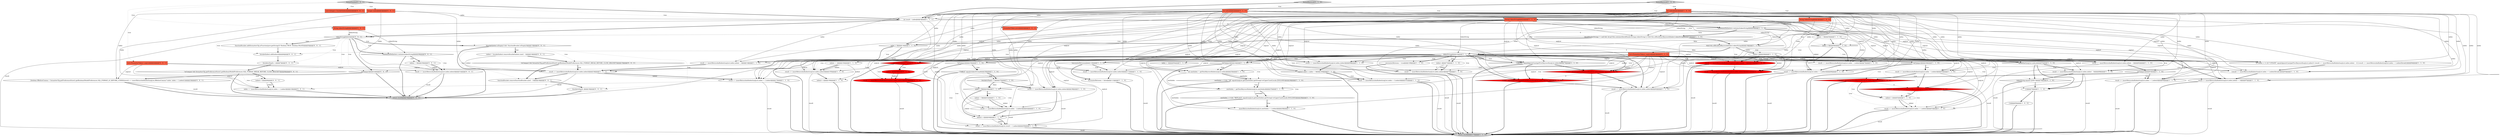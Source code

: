 digraph {
42 [style = filled, label = "!isCompact@@@35@@@['1', '1', '0']", fillcolor = white, shape = diamond image = "AAA0AAABBB1BBB"];
64 [style = filled, label = "result += insertReturnAndIndent(argList,index,indent)@@@111@@@['1', '1', '0']", fillcolor = white, shape = ellipse image = "AAA0AAABBB1BBB"];
14 [style = filled, label = "SQLUtils.isBlockEndKeyword(dialect,tokenString)@@@19@@@['1', '1', '0']", fillcolor = white, shape = diamond image = "AAA0AAABBB1BBB"];
73 [style = filled, label = "tokenString.equals(\"JOIN\")@@@70@@@['0', '1', '0']", fillcolor = white, shape = diamond image = "AAA0AAABBB2BBB"];
97 [style = filled, label = "return result@@@34@@@['0', '0', '1']", fillcolor = lightgray, shape = ellipse image = "AAA0AAABBB3BBB"];
61 [style = filled, label = "bracketsDepth > 0@@@37@@@['1', '1', '0']", fillcolor = white, shape = diamond image = "AAA0AAABBB1BBB"];
41 [style = filled, label = "result += insertReturnAndIndent(argList,index,indent - 1)@@@21@@@['1', '0', '0']", fillcolor = red, shape = ellipse image = "AAA1AAABBB1BBB"];
45 [style = filled, label = "result += insertReturnAndIndent(argList,index,indent)@@@99@@@['1', '1', '0']", fillcolor = white, shape = ellipse image = "AAA0AAABBB1BBB"];
0 [style = filled, label = "result += insertReturnAndIndent(argList,index,indent)@@@105@@@['1', '1', '0']", fillcolor = white, shape = ellipse image = "AAA0AAABBB1BBB"];
38 [style = filled, label = "statementDelimiters.contains(tokenString)@@@4@@@['1', '1', '0']", fillcolor = white, shape = diamond image = "AAA0AAABBB1BBB"];
17 [style = filled, label = "formatKeyword['1', '0', '0']", fillcolor = lightgray, shape = diamond image = "AAA0AAABBB1BBB"];
63 [style = filled, label = "{if (index > 1) {if (\"UPDATE\".equalsIgnoreCase(getPrevKeyword(argList,index))) {result += insertReturnAndIndent(argList,index,indent - 1)}}result += insertReturnAndIndent(argList,index + 1,indent)break}@@@84@@@['1', '1', '0']", fillcolor = white, shape = ellipse image = "AAA0AAABBB1BBB"];
16 [style = filled, label = "int nextIndex = getNextKeywordIndex(argList,index)@@@25@@@['1', '1', '0']", fillcolor = white, shape = ellipse image = "AAA0AAABBB1BBB"];
35 [style = filled, label = "result += insertReturnAndIndent(argList,index,indent)@@@82@@@['1', '1', '0']", fillcolor = white, shape = ellipse image = "AAA0AAABBB1BBB"];
95 [style = filled, label = "index += insertReturnAndIndent(argList,index + 1,indent)@@@10@@@['0', '0', '1']", fillcolor = white, shape = ellipse image = "AAA0AAABBB3BBB"];
20 [style = filled, label = "result += insertReturnAndIndent(argList,index,indent)@@@38@@@['1', '1', '0']", fillcolor = white, shape = ellipse image = "AAA0AAABBB1BBB"];
27 [style = filled, label = "int index@@@2@@@['1', '0', '0']", fillcolor = tomato, shape = box image = "AAA0AAABBB1BBB"];
49 [style = filled, label = "encounterBetween = false@@@113@@@['1', '1', '0']", fillcolor = white, shape = ellipse image = "AAA0AAABBB1BBB"];
99 [style = filled, label = "statementDelimiters.contains(tokenString)@@@29@@@['0', '0', '1']", fillcolor = white, shape = diamond image = "AAA0AAABBB3BBB"];
37 [style = filled, label = "indent++@@@52@@@['1', '1', '0']", fillcolor = white, shape = ellipse image = "AAA0AAABBB1BBB"];
54 [style = filled, label = "result += insertReturnAndIndent(argList,index + 1,indent)@@@53@@@['1', '1', '0']", fillcolor = white, shape = ellipse image = "AAA0AAABBB1BBB"];
2 [style = filled, label = "String tokenString@@@2@@@['1', '0', '0']", fillcolor = tomato, shape = box image = "AAA0AAABBB1BBB"];
9 [style = filled, label = "index > 0@@@40@@@['1', '1', '0']", fillcolor = white, shape = diamond image = "AAA0AAABBB1BBB"];
22 [style = filled, label = "result += insertReturnAndIndent(argList,index,indent)@@@16@@@['1', '1', '1']", fillcolor = white, shape = ellipse image = "AAA0AAABBB1BBB"];
50 [style = filled, label = "encounterBetween = true@@@108@@@['1', '1', '0']", fillcolor = white, shape = ellipse image = "AAA0AAABBB1BBB"];
51 [style = filled, label = "indent--@@@20@@@['1', '1', '0']", fillcolor = white, shape = ellipse image = "AAA0AAABBB1BBB"];
55 [style = filled, label = "!encounterBetween@@@110@@@['1', '1', '0']", fillcolor = white, shape = diamond image = "AAA0AAABBB1BBB"];
8 [style = filled, label = "result += insertReturnAndIndent(argList,index - 1,indent)@@@50@@@['1', '1', '0']", fillcolor = white, shape = ellipse image = "AAA0AAABBB1BBB"];
81 [style = filled, label = "!isCompact@@@22@@@['0', '0', '1']", fillcolor = white, shape = diamond image = "AAA0AAABBB3BBB"];
29 [style = filled, label = "String tokenString@@@2@@@['1', '1', '0']", fillcolor = tomato, shape = box image = "AAA0AAABBB1BBB"];
56 [style = filled, label = "tokenString@@@23@@@['1', '1', '0']", fillcolor = white, shape = diamond image = "AAA0AAABBB1BBB"];
92 [style = filled, label = "indent = 0@@@30@@@['0', '0', '1']", fillcolor = white, shape = ellipse image = "AAA0AAABBB3BBB"];
11 [style = filled, label = "\"CREATE\".equalsIgnoreCase(getPrevKeyword(argList,index))@@@76@@@['1', '1', '0']", fillcolor = white, shape = diamond image = "AAA0AAABBB1BBB"];
93 [style = filled, label = "Integer index@@@2@@@['0', '0', '1']", fillcolor = tomato, shape = box image = "AAA0AAABBB3BBB"];
26 [style = filled, label = "result += insertReturnAndIndent(argList,result + 1,indent)@@@45@@@['1', '1', '0']", fillcolor = white, shape = ellipse image = "AAA0AAABBB1BBB"];
59 [style = filled, label = "result += insertReturnAndIndent(argList,index - 1,indent)@@@7@@@['1', '1', '0']", fillcolor = white, shape = ellipse image = "AAA0AAABBB1BBB"];
33 [style = filled, label = "index > 0@@@6@@@['1', '1', '0']", fillcolor = white, shape = diamond image = "AAA0AAABBB1BBB"];
28 [style = filled, label = "result += insertReturnAndIndent(argList,index + 3,indent)@@@101@@@['1', '1', '0']", fillcolor = white, shape = ellipse image = "AAA0AAABBB1BBB"];
36 [style = filled, label = "argList.size() < index + 3@@@100@@@['1', '1', '0']", fillcolor = white, shape = diamond image = "AAA0AAABBB1BBB"];
87 [style = filled, label = "bracketsDepth--@@@19@@@['0', '0', '1']", fillcolor = white, shape = ellipse image = "AAA0AAABBB3BBB"];
47 [style = filled, label = "result += insertReturnAndIndent(argList,index,indent)@@@74@@@['1', '1', '0']", fillcolor = white, shape = ellipse image = "AAA0AAABBB1BBB"];
13 [style = filled, label = "result += insertReturnAndIndent(argList,index + 1,indent)@@@64@@@['1', '1', '0']", fillcolor = white, shape = ellipse image = "AAA0AAABBB1BBB"];
39 [style = filled, label = "indent -= 2@@@104@@@['1', '1', '0']", fillcolor = white, shape = ellipse image = "AAA0AAABBB1BBB"];
18 [style = filled, label = "{result += insertReturnAndIndent(argList,index + 1,indent)break}@@@93@@@['1', '1', '0']", fillcolor = white, shape = ellipse image = "AAA0AAABBB1BBB"];
57 [style = filled, label = "nextIndex > 0 && \"OR\".equals(argList.get(nextIndex).getString().toUpperCase(Locale.ENGLISH))@@@26@@@['1', '1', '0']", fillcolor = white, shape = diamond image = "AAA0AAABBB1BBB"];
30 [style = filled, label = "result += insertReturnAndIndent(argList,index,indent - 1)@@@68@@@['1', '1', '0']", fillcolor = white, shape = ellipse image = "AAA0AAABBB1BBB"];
46 [style = filled, label = "result += insertReturnAndIndent(argList,index,indent - 1)@@@14@@@['1', '1', '0']", fillcolor = white, shape = ellipse image = "AAA0AAABBB1BBB"];
58 [style = filled, label = "!\"WHEN\".equals(getNextKeyword(argList,index))@@@51@@@['1', '0', '0']", fillcolor = red, shape = diamond image = "AAA1AAABBB1BBB"];
25 [style = filled, label = "indent--@@@73@@@['1', '1', '0']", fillcolor = white, shape = ellipse image = "AAA0AAABBB1BBB"];
70 [style = filled, label = "\"CASE\".equalsIgnoreCase(getPrevKeyword(argList,index))@@@79@@@['0', '1', '0']", fillcolor = red, shape = diamond image = "AAA1AAABBB2BBB"];
83 [style = filled, label = "List<Integer> bracketIndent@@@2@@@['0', '0', '1']", fillcolor = tomato, shape = box image = "AAA0AAABBB3BBB"];
89 [style = filled, label = "!bracketIndent.isEmpty() && !functionBracket.isEmpty()@@@13@@@['0', '0', '1']", fillcolor = white, shape = diamond image = "AAA0AAABBB3BBB"];
53 [style = filled, label = "int result = index@@@3@@@['1', '1', '1']", fillcolor = white, shape = ellipse image = "AAA0AAABBB1BBB"];
62 [style = filled, label = "!isCompact@@@24@@@['1', '1', '0']", fillcolor = white, shape = diamond image = "AAA0AAABBB1BBB"];
79 [style = filled, label = "bracketIndent.add(indent)@@@6@@@['0', '0', '1']", fillcolor = white, shape = ellipse image = "AAA0AAABBB3BBB"];
44 [style = filled, label = "result += insertReturnAndIndent(argList,index - 1,indent)@@@42@@@['1', '1', '0']", fillcolor = white, shape = ellipse image = "AAA0AAABBB1BBB"];
31 [style = filled, label = "indent = 0@@@41@@@['1', '1', '0']", fillcolor = white, shape = ellipse image = "AAA0AAABBB1BBB"];
40 [style = filled, label = "return result@@@117@@@['1', '1', '0']", fillcolor = lightgray, shape = ellipse image = "AAA0AAABBB1BBB"];
65 [style = filled, label = "\"CASE\".equals(getPrevKeyword(argList,index))@@@74@@@['1', '0', '0']", fillcolor = red, shape = diamond image = "AAA1AAABBB1BBB"];
86 [style = filled, label = "{boolean lfBeforeComma = formatterCfg.getPreferenceStore().getBoolean(ModelPreferences.SQL_FORMAT_LF_BEFORE_COMMA)result += insertReturnAndIndent(argList,lfBeforeComma? index: index + 1,indent)}@@@23@@@['0', '0', '1']", fillcolor = white, shape = ellipse image = "AAA0AAABBB3BBB"];
15 [style = filled, label = "indent++@@@44@@@['1', '1', '0']", fillcolor = white, shape = ellipse image = "AAA0AAABBB1BBB"];
68 [style = filled, label = "formatKeyword['0', '1', '0']", fillcolor = lightgray, shape = diamond image = "AAA0AAABBB2BBB"];
84 [style = filled, label = "tokenString@@@4@@@['0', '0', '1']", fillcolor = white, shape = diamond image = "AAA0AAABBB3BBB"];
77 [style = filled, label = "String tokenString@@@2@@@['0', '0', '1']", fillcolor = tomato, shape = box image = "AAA0AAABBB3BBB"];
69 [style = filled, label = "int index@@@2@@@['0', '1', '0']", fillcolor = tomato, shape = box image = "AAA0AAABBB2BBB"];
3 [style = filled, label = "indent = 0@@@5@@@['1', '1', '0']", fillcolor = white, shape = ellipse image = "AAA0AAABBB1BBB"];
5 [style = filled, label = "result += insertReturnAndIndent(argList,index,indent + 1)@@@97@@@['1', '1', '0']", fillcolor = white, shape = ellipse image = "AAA0AAABBB1BBB"];
71 [style = filled, label = "List<FormatterToken> argList@@@2@@@['0', '1', '0']", fillcolor = tomato, shape = box image = "AAA0AAABBB2BBB"];
94 [style = filled, label = "!isCompact && formatterCfg.getPreferenceStore().getBoolean(ModelPreferences.SQL_FORMAT_BREAK_BEFORE_CLOSE_BRACKET)@@@8@@@['0', '0', '1']", fillcolor = white, shape = diamond image = "AAA0AAABBB3BBB"];
78 [style = filled, label = "indent++@@@9@@@['0', '0', '1']", fillcolor = white, shape = ellipse image = "AAA0AAABBB3BBB"];
96 [style = filled, label = "FormatterToken prev@@@2@@@['0', '0', '1']", fillcolor = tomato, shape = box image = "AAA0AAABBB3BBB"];
72 [style = filled, label = "indent--@@@58@@@['0', '1', '0']", fillcolor = red, shape = ellipse image = "AAA1AAABBB2BBB"];
6 [style = filled, label = "!isCompact@@@63@@@['1', '1', '0']", fillcolor = white, shape = diamond image = "AAA0AAABBB1BBB"];
21 [style = filled, label = "{}@@@65@@@['1', '0', '0']", fillcolor = white, shape = ellipse image = "AAA0AAABBB1BBB"];
43 [style = filled, label = "result += insertReturnAndIndent(argList,index,indent - 1)@@@62@@@['1', '1', '0']", fillcolor = white, shape = ellipse image = "AAA0AAABBB1BBB"];
1 [style = filled, label = "indent++@@@106@@@['1', '1', '0']", fillcolor = white, shape = ellipse image = "AAA0AAABBB1BBB"];
52 [style = filled, label = "nextIndex = getNextKeywordIndex(argList,nextIndex)@@@27@@@['1', '1', '0']", fillcolor = white, shape = ellipse image = "AAA0AAABBB1BBB"];
75 [style = filled, label = "result += insertReturnAndIndent(argList,index,indent)@@@21@@@['0', '1', '0']", fillcolor = red, shape = ellipse image = "AAA1AAABBB2BBB"];
85 [style = filled, label = "functionBracket.remove(functionBracket.size() - 1)@@@18@@@['0', '0', '1']", fillcolor = white, shape = ellipse image = "AAA0AAABBB3BBB"];
76 [style = filled, label = "result += insertReturnAndIndent(argList,index,indent)@@@31@@@['0', '0', '1']", fillcolor = white, shape = ellipse image = "AAA0AAABBB3BBB"];
67 [style = filled, label = "\"WHEN\".equalsIgnoreCase(getNextKeyword(argList,index))@@@51@@@['0', '1', '0']", fillcolor = red, shape = diamond image = "AAA1AAABBB2BBB"];
91 [style = filled, label = "indent = bracketIndent.remove(bracketIndent.size() - 1)@@@14@@@['0', '0', '1']", fillcolor = white, shape = ellipse image = "AAA0AAABBB3BBB"];
80 [style = filled, label = "List<FormatterToken> argList@@@2@@@['0', '0', '1']", fillcolor = tomato, shape = box image = "AAA0AAABBB3BBB"];
10 [style = filled, label = "index > 1@@@85@@@['1', '1', '0']", fillcolor = white, shape = diamond image = "AAA0AAABBB1BBB"];
23 [style = filled, label = "!\"TABLE\".equals(tokenString)@@@36@@@['1', '1', '0']", fillcolor = white, shape = diamond image = "AAA0AAABBB1BBB"];
12 [style = filled, label = "blockHeaderStrings != null && ArrayUtils.contains(blockHeaderStrings,tokenString) || SQLUtils.isBlockStartKeyword(dialect,tokenString)@@@12@@@['1', '1', '0']", fillcolor = white, shape = diamond image = "AAA0AAABBB1BBB"];
19 [style = filled, label = "result += insertReturnAndIndent(argList,index + 1,indent)@@@17@@@['1', '1', '0']", fillcolor = white, shape = ellipse image = "AAA0AAABBB1BBB"];
7 [style = filled, label = "isJoinStart(argList,index)@@@67@@@['1', '1', '0']", fillcolor = white, shape = diamond image = "AAA0AAABBB1BBB"];
4 [style = filled, label = "insertReturnAndIndent(argList,nextIndex + 1,indent)@@@29@@@['1', '1', '0']", fillcolor = white, shape = ellipse image = "AAA0AAABBB1BBB"];
48 [style = filled, label = "index > 0@@@13@@@['1', '1', '0']", fillcolor = white, shape = diamond image = "AAA0AAABBB1BBB"];
82 [style = filled, label = "functionBracket.add(formatterCfg.isFunction(prev.getString())? Boolean.TRUE: Boolean.FALSE)@@@5@@@['0', '0', '1']", fillcolor = white, shape = ellipse image = "AAA0AAABBB3BBB"];
98 [style = filled, label = "!isCompact && formatterCfg.getPreferenceStore().getBoolean(ModelPreferences.SQL_FORMAT_BREAK_BEFORE_CLOSE_BRACKET)@@@15@@@['0', '0', '1']", fillcolor = white, shape = diamond image = "AAA0AAABBB3BBB"];
74 [style = filled, label = "!isCompact@@@57@@@['0', '1', '0']", fillcolor = red, shape = diamond image = "AAA1AAABBB2BBB"];
32 [style = filled, label = "{}@@@70@@@['1', '1', '0']", fillcolor = white, shape = ellipse image = "AAA0AAABBB1BBB"];
88 [style = filled, label = "bracketsDepth++@@@7@@@['0', '0', '1']", fillcolor = white, shape = ellipse image = "AAA0AAABBB3BBB"];
60 [style = filled, label = "result += insertReturnAndIndent(argList,index + 1,indent)@@@9@@@['1', '1', '0']", fillcolor = white, shape = ellipse image = "AAA0AAABBB1BBB"];
24 [style = filled, label = "nextIndex > 0 && \"REPLACE\".equals(argList.get(nextIndex).getString().toUpperCase(Locale.ENGLISH))@@@28@@@['1', '1', '0']", fillcolor = white, shape = diamond image = "AAA0AAABBB1BBB"];
66 [style = filled, label = "result += insertReturnAndIndent(argList,index,indent)@@@59@@@['0', '1', '0']", fillcolor = red, shape = ellipse image = "AAA1AAABBB2BBB"];
34 [style = filled, label = "!isCompact@@@49@@@['1', '1', '0']", fillcolor = white, shape = diamond image = "AAA0AAABBB1BBB"];
90 [style = filled, label = "formatSymbol['0', '0', '1']", fillcolor = lightgray, shape = diamond image = "AAA0AAABBB3BBB"];
71->47 [style = solid, label="argList"];
42->23 [style = bold, label=""];
56->34 [style = bold, label=""];
7->30 [style = bold, label=""];
29->20 [style = solid, label="argList"];
92->76 [style = solid, label="indent"];
56->65 [style = dotted, label="true"];
69->46 [style = solid, label="index"];
44->15 [style = bold, label=""];
26->40 [style = bold, label=""];
56->43 [style = dotted, label="true"];
67->37 [style = dotted, label="true"];
61->9 [style = dotted, label="false"];
99->97 [style = bold, label=""];
52->24 [style = bold, label=""];
27->59 [style = solid, label="index"];
2->56 [style = solid, label="tokenString"];
27->45 [style = solid, label="index"];
62->40 [style = bold, label=""];
53->38 [style = bold, label=""];
56->70 [style = bold, label=""];
39->1 [style = solid, label="indent"];
27->44 [style = solid, label="index"];
19->95 [style = dashed, label="0"];
17->27 [style = dotted, label="true"];
69->19 [style = solid, label="index"];
72->66 [style = solid, label="indent"];
56->43 [style = bold, label=""];
69->67 [style = solid, label="index"];
56->5 [style = dotted, label="true"];
94->97 [style = bold, label=""];
71->45 [style = solid, label="argList"];
56->70 [style = dotted, label="true"];
9->31 [style = dotted, label="true"];
94->78 [style = dotted, label="true"];
12->48 [style = bold, label=""];
34->8 [style = bold, label=""];
14->56 [style = bold, label=""];
56->47 [style = dotted, label="true"];
42->40 [style = bold, label=""];
35->40 [style = bold, label=""];
58->37 [style = dotted, label="true"];
12->19 [style = dotted, label="true"];
15->26 [style = solid, label="indent"];
47->40 [style = solid, label="result"];
56->18 [style = bold, label=""];
45->40 [style = solid, label="result"];
89->91 [style = dotted, label="true"];
89->87 [style = dotted, label="true"];
69->0 [style = solid, label="index"];
56->50 [style = dotted, label="true"];
67->40 [style = bold, label=""];
94->95 [style = dotted, label="true"];
69->20 [style = solid, label="index"];
9->31 [style = bold, label=""];
98->22 [style = bold, label=""];
58->37 [style = bold, label=""];
56->5 [style = bold, label=""];
31->15 [style = solid, label="indent"];
68->53 [style = bold, label=""];
38->3 [style = bold, label=""];
95->97 [style = bold, label=""];
48->46 [style = bold, label=""];
9->44 [style = dotted, label="true"];
62->16 [style = bold, label=""];
3->59 [style = solid, label="indent"];
22->85 [style = bold, label=""];
74->72 [style = dotted, label="true"];
69->16 [style = solid, label="index"];
31->44 [style = bold, label=""];
90->93 [style = dotted, label="true"];
0->1 [style = bold, label=""];
14->75 [style = dotted, label="true"];
99->76 [style = dotted, label="true"];
0->40 [style = solid, label="result"];
19->40 [style = solid, label="result"];
8->40 [style = solid, label="result"];
25->47 [style = solid, label="indent"];
80->76 [style = solid, label="argList"];
19->40 [style = bold, label=""];
5->40 [style = bold, label=""];
87->97 [style = bold, label=""];
71->28 [style = solid, label="argList"];
4->40 [style = bold, label=""];
5->40 [style = solid, label="result"];
56->7 [style = dotted, label="true"];
8->58 [style = bold, label=""];
33->60 [style = bold, label=""];
27->63 [style = solid, label="index"];
66->40 [style = solid, label="result"];
84->82 [style = bold, label=""];
61->9 [style = bold, label=""];
62->16 [style = dotted, label="true"];
86->97 [style = bold, label=""];
56->42 [style = bold, label=""];
29->13 [style = solid, label="argList"];
57->52 [style = bold, label=""];
24->4 [style = bold, label=""];
23->26 [style = dotted, label="true"];
69->66 [style = solid, label="index"];
44->26 [style = solid, label="result"];
18->5 [style = bold, label=""];
80->22 [style = solid, label="argList"];
99->92 [style = bold, label=""];
27->47 [style = solid, label="index"];
29->35 [style = solid, label="argList"];
2->12 [style = solid, label="tokenString"];
27->0 [style = solid, label="index"];
84->88 [style = dotted, label="true"];
74->72 [style = bold, label=""];
62->57 [style = dotted, label="true"];
55->49 [style = bold, label=""];
27->11 [style = solid, label="index"];
57->52 [style = dotted, label="true"];
24->4 [style = dotted, label="true"];
38->12 [style = bold, label=""];
29->11 [style = solid, label="argList"];
68->69 [style = dotted, label="true"];
29->5 [style = solid, label="argList"];
84->99 [style = bold, label=""];
68->71 [style = dotted, label="true"];
14->51 [style = dotted, label="true"];
74->40 [style = bold, label=""];
84->89 [style = bold, label=""];
84->94 [style = dotted, label="true"];
56->11 [style = dotted, label="true"];
56->74 [style = dotted, label="true"];
91->98 [style = bold, label=""];
68->29 [style = dotted, label="true"];
70->35 [style = bold, label=""];
55->64 [style = bold, label=""];
49->40 [style = bold, label=""];
20->15 [style = bold, label=""];
7->73 [style = bold, label=""];
38->33 [style = dotted, label="true"];
84->82 [style = dotted, label="true"];
99->92 [style = dotted, label="true"];
29->43 [style = solid, label="argList"];
91->22 [style = solid, label="indent"];
2->14 [style = solid, label="tokenString"];
90->53 [style = bold, label=""];
59->60 [style = bold, label=""];
57->40 [style = bold, label=""];
71->75 [style = solid, label="argList"];
71->66 [style = solid, label="argList"];
58->54 [style = dotted, label="true"];
71->19 [style = solid, label="argList"];
77->84 [style = solid, label="tokenString"];
3->33 [style = bold, label=""];
90->83 [style = dotted, label="true"];
52->24 [style = solid, label="nextIndex"];
75->40 [style = solid, label="result"];
8->67 [style = bold, label=""];
56->50 [style = bold, label=""];
84->99 [style = dotted, label="true"];
93->76 [style = solid, label="index"];
14->56 [style = dotted, label="false"];
70->40 [style = bold, label=""];
56->40 [style = bold, label=""];
23->61 [style = dotted, label="true"];
27->5 [style = solid, label="index"];
65->40 [style = bold, label=""];
84->81 [style = dotted, label="true"];
38->12 [style = dotted, label="false"];
11->65 [style = bold, label=""];
34->40 [style = bold, label=""];
94->78 [style = bold, label=""];
22->19 [style = bold, label=""];
27->20 [style = solid, label="index"];
71->16 [style = solid, label="argList"];
45->36 [style = bold, label=""];
71->67 [style = solid, label="argList"];
71->13 [style = solid, label="argList"];
29->65 [style = solid, label="argList"];
93->22 [style = solid, label="index"];
29->19 [style = solid, label="argList"];
26->40 [style = solid, label="result"];
56->45 [style = bold, label=""];
51->41 [style = solid, label="indent"];
56->73 [style = dotted, label="true"];
32->40 [style = bold, label=""];
53->26 [style = solid, label="result"];
28->40 [style = solid, label="result"];
56->39 [style = bold, label=""];
29->28 [style = solid, label="argList"];
17->29 [style = dotted, label="true"];
56->45 [style = dotted, label="true"];
12->14 [style = dotted, label="false"];
56->32 [style = dotted, label="true"];
71->11 [style = solid, label="argList"];
92->76 [style = bold, label=""];
27->18 [style = solid, label="index"];
76->97 [style = bold, label=""];
32->21 [style = bold, label=""];
86->97 [style = solid, label="result"];
27->30 [style = solid, label="index"];
29->63 [style = solid, label="argList"];
14->51 [style = bold, label=""];
48->22 [style = bold, label=""];
34->58 [style = dotted, label="true"];
71->52 [style = solid, label="argList"];
11->40 [style = bold, label=""];
27->28 [style = solid, label="index"];
29->18 [style = solid, label="argList"];
71->5 [style = solid, label="argList"];
29->96 [style = dashed, label="0"];
27->60 [style = solid, label="index"];
27->64 [style = solid, label="index"];
38->3 [style = dotted, label="true"];
71->59 [style = solid, label="argList"];
39->0 [style = bold, label=""];
6->40 [style = bold, label=""];
82->79 [style = bold, label=""];
21->40 [style = bold, label=""];
69->45 [style = solid, label="index"];
69->9 [style = solid, label="index"];
71->46 [style = solid, label="argList"];
3->60 [style = solid, label="indent"];
84->81 [style = bold, label=""];
67->54 [style = dotted, label="true"];
69->5 [style = solid, label="index"];
7->32 [style = bold, label=""];
56->35 [style = dotted, label="true"];
56->42 [style = dotted, label="true"];
41->40 [style = solid, label="result"];
29->54 [style = solid, label="argList"];
90->96 [style = dotted, label="true"];
14->41 [style = dotted, label="true"];
53->40 [style = solid, label="result"];
17->53 [style = bold, label=""];
57->24 [style = dotted, label="true"];
81->97 [style = bold, label=""];
69->13 [style = solid, label="index"];
56->6 [style = dotted, label="true"];
37->54 [style = solid, label="indent"];
29->41 [style = solid, label="argList"];
89->91 [style = bold, label=""];
73->40 [style = bold, label=""];
42->23 [style = dotted, label="true"];
53->97 [style = solid, label="result"];
17->2 [style = dotted, label="true"];
80->86 [style = solid, label="argList"];
29->59 [style = solid, label="argList"];
56->7 [style = bold, label=""];
69->47 [style = solid, label="index"];
71->64 [style = solid, label="argList"];
35->40 [style = solid, label="result"];
56->65 [style = bold, label=""];
25->47 [style = bold, label=""];
69->48 [style = solid, label="index"];
63->18 [style = bold, label=""];
64->40 [style = solid, label="result"];
29->7 [style = solid, label="argList"];
27->9 [style = solid, label="index"];
23->61 [style = bold, label=""];
6->13 [style = dotted, label="true"];
76->97 [style = solid, label="result"];
56->62 [style = bold, label=""];
27->54 [style = solid, label="index"];
24->40 [style = bold, label=""];
13->40 [style = bold, label=""];
29->26 [style = solid, label="argList"];
71->18 [style = solid, label="argList"];
56->25 [style = dotted, label="true"];
56->25 [style = bold, label=""];
56->34 [style = dotted, label="true"];
69->54 [style = solid, label="index"];
51->75 [style = bold, label=""];
48->46 [style = dotted, label="true"];
90->77 [style = dotted, label="true"];
12->22 [style = dotted, label="true"];
71->8 [style = solid, label="argList"];
27->46 [style = solid, label="index"];
71->30 [style = solid, label="argList"];
29->4 [style = solid, label="argList"];
71->35 [style = solid, label="argList"];
56->39 [style = dotted, label="true"];
56->55 [style = dotted, label="true"];
29->60 [style = solid, label="argList"];
54->40 [style = bold, label=""];
27->43 [style = solid, label="index"];
29->45 [style = solid, label="argList"];
29->16 [style = solid, label="argList"];
54->40 [style = solid, label="result"];
69->30 [style = solid, label="index"];
75->40 [style = bold, label=""];
29->8 [style = solid, label="argList"];
65->35 [style = bold, label=""];
38->60 [style = dotted, label="true"];
30->32 [style = bold, label=""];
29->52 [style = solid, label="argList"];
38->84 [style = dashed, label="0"];
69->18 [style = solid, label="index"];
93->95 [style = solid, label="index"];
29->30 [style = solid, label="argList"];
6->13 [style = bold, label=""];
29->47 [style = solid, label="argList"];
56->1 [style = dotted, label="true"];
56->74 [style = bold, label=""];
16->57 [style = solid, label="nextIndex"];
29->44 [style = solid, label="argList"];
56->63 [style = bold, label=""];
71->4 [style = solid, label="argList"];
52->4 [style = solid, label="nextIndex"];
27->8 [style = solid, label="index"];
80->95 [style = solid, label="argList"];
46->22 [style = bold, label=""];
30->40 [style = solid, label="result"];
78->95 [style = bold, label=""];
71->0 [style = solid, label="argList"];
71->43 [style = solid, label="argList"];
77->99 [style = solid, label="tokenString"];
69->7 [style = solid, label="index"];
31->44 [style = solid, label="indent"];
15->26 [style = bold, label=""];
85->87 [style = bold, label=""];
27->53 [style = solid, label="index"];
9->15 [style = bold, label=""];
16->57 [style = bold, label=""];
84->79 [style = dotted, label="true"];
53->84 [style = bold, label=""];
84->89 [style = dotted, label="true"];
64->49 [style = bold, label=""];
69->11 [style = solid, label="index"];
56->49 [style = dotted, label="true"];
7->30 [style = dotted, label="true"];
51->41 [style = bold, label=""];
29->64 [style = solid, label="argList"];
43->40 [style = solid, label="result"];
56->55 [style = bold, label=""];
93->86 [style = solid, label="index"];
69->64 [style = solid, label="index"];
27->33 [style = solid, label="index"];
20->26 [style = solid, label="result"];
71->60 [style = solid, label="argList"];
36->28 [style = bold, label=""];
33->79 [style = dashed, label="0"];
29->14 [style = solid, label="tokenString"];
69->35 [style = solid, label="index"];
71->63 [style = solid, label="argList"];
98->22 [style = dotted, label="true"];
69->70 [style = solid, label="index"];
69->8 [style = solid, label="index"];
29->46 [style = solid, label="argList"];
71->54 [style = solid, label="argList"];
69->36 [style = solid, label="index"];
13->40 [style = solid, label="result"];
23->15 [style = dotted, label="true"];
89->85 [style = dotted, label="true"];
27->7 [style = solid, label="index"];
79->88 [style = bold, label=""];
29->0 [style = solid, label="argList"];
27->36 [style = solid, label="index"];
89->98 [style = dotted, label="true"];
56->36 [style = dotted, label="true"];
56->62 [style = dotted, label="true"];
71->70 [style = solid, label="argList"];
56->0 [style = dotted, label="true"];
78->95 [style = solid, label="indent"];
2->38 [style = solid, label="tokenString"];
93->53 [style = solid, label="index"];
71->26 [style = solid, label="argList"];
27->19 [style = solid, label="index"];
27->65 [style = solid, label="index"];
34->8 [style = dotted, label="true"];
51->75 [style = solid, label="indent"];
30->73 [style = bold, label=""];
12->14 [style = bold, label=""];
27->48 [style = solid, label="index"];
33->59 [style = dotted, label="true"];
98->85 [style = bold, label=""];
61->20 [style = bold, label=""];
56->11 [style = bold, label=""];
29->12 [style = solid, label="tokenString"];
71->20 [style = solid, label="argList"];
36->40 [style = bold, label=""];
47->40 [style = bold, label=""];
11->70 [style = bold, label=""];
34->81 [style = dashed, label="0"];
22->97 [style = solid, label="result"];
69->53 [style = solid, label="index"];
36->28 [style = dotted, label="true"];
73->32 [style = bold, label=""];
56->35 [style = bold, label=""];
69->43 [style = solid, label="index"];
60->40 [style = solid, label="result"];
55->64 [style = dotted, label="true"];
56->10 [style = dotted, label="true"];
74->66 [style = dotted, label="true"];
41->40 [style = bold, label=""];
33->59 [style = bold, label=""];
81->86 [style = bold, label=""];
65->70 [style = dashed, label="0"];
69->63 [style = solid, label="index"];
69->75 [style = solid, label="index"];
71->7 [style = solid, label="argList"];
27->16 [style = solid, label="index"];
28->40 [style = bold, label=""];
1->40 [style = bold, label=""];
69->60 [style = solid, label="index"];
66->40 [style = bold, label=""];
90->80 [style = dotted, label="true"];
34->67 [style = dotted, label="true"];
58->40 [style = bold, label=""];
69->33 [style = solid, label="index"];
61->20 [style = dotted, label="true"];
69->44 [style = solid, label="index"];
22->19 [style = solid, label="indent"];
43->6 [style = bold, label=""];
29->56 [style = solid, label="tokenString"];
37->54 [style = bold, label=""];
27->41 [style = solid, label="index"];
39->0 [style = solid, label="indent"];
69->28 [style = solid, label="index"];
29->38 [style = solid, label="tokenString"];
88->94 [style = bold, label=""];
89->97 [style = bold, label=""];
23->40 [style = bold, label=""];
60->40 [style = bold, label=""];
16->52 [style = solid, label="nextIndex"];
50->40 [style = bold, label=""];
69->59 [style = solid, label="index"];
58->67 [style = dashed, label="0"];
27->13 [style = solid, label="index"];
67->37 [style = bold, label=""];
72->66 [style = bold, label=""];
41->75 [style = dashed, label="0"];
27->35 [style = solid, label="index"];
71->44 [style = solid, label="argList"];
12->48 [style = dotted, label="true"];
}

